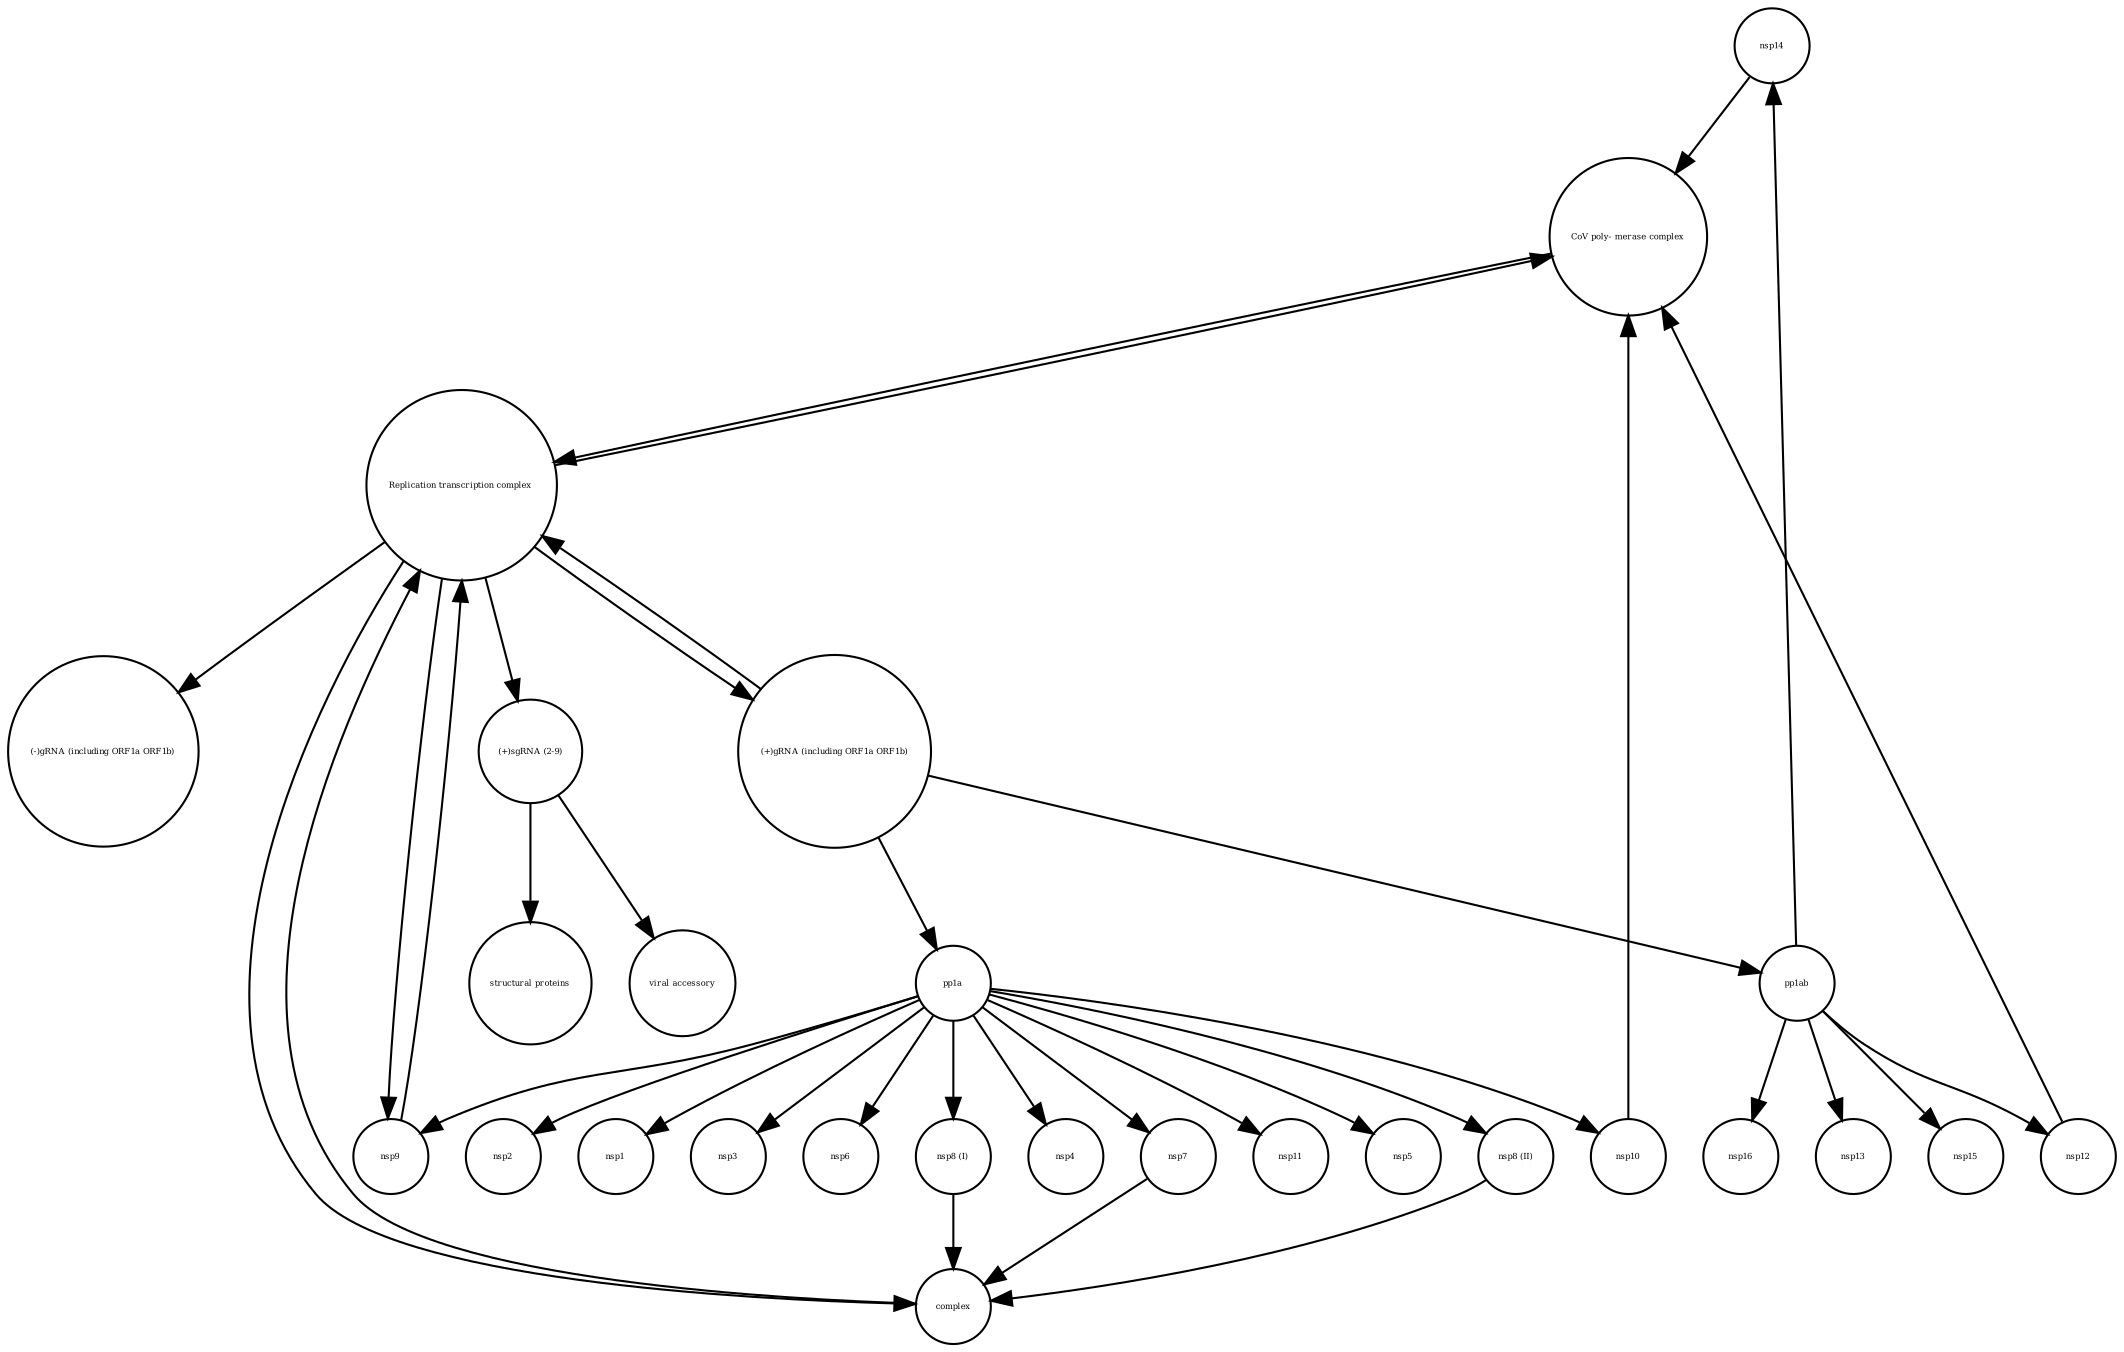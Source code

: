 strict digraph  {
nsp14 [annotation="", bipartite=0, cls=macromolecule, fontsize=4, label=nsp14, shape=circle];
pp1ab [annotation="", bipartite=0, cls=macromolecule, fontsize=4, label=pp1ab, shape=circle];
"CoV poly- merase complex" [annotation="", bipartite=0, cls=complex, fontsize=4, label="CoV poly- merase complex", shape=circle];
nsp1 [annotation="", bipartite=0, cls=macromolecule, fontsize=4, label=nsp1, shape=circle];
nsp3 [annotation="", bipartite=0, cls=macromolecule, fontsize=4, label=nsp3, shape=circle];
nsp7 [annotation="", bipartite=0, cls=macromolecule, fontsize=4, label=nsp7, shape=circle];
"(+)gRNA (including ORF1a ORF1b)" [annotation="", bipartite=0, cls="nucleic acid feature", fontsize=4, label="(+)gRNA (including ORF1a ORF1b)", shape=circle];
nsp16 [annotation="", bipartite=0, cls=macromolecule, fontsize=4, label=nsp16, shape=circle];
nsp6 [annotation="", bipartite=0, cls=macromolecule, fontsize=4, label=nsp6, shape=circle];
nsp13 [annotation="", bipartite=0, cls=macromolecule, fontsize=4, label=nsp13, shape=circle];
nsp15 [annotation="", bipartite=0, cls=macromolecule, fontsize=4, label=nsp15, shape=circle];
nsp4 [annotation="", bipartite=0, cls=macromolecule, fontsize=4, label=nsp4, shape=circle];
"(+)sgRNA (2-9)" [annotation="", bipartite=0, cls="nucleic acid feature", fontsize=4, label="(+)sgRNA (2-9)", shape=circle];
nsp10 [annotation="", bipartite=0, cls=macromolecule, fontsize=4, label=nsp10, shape=circle];
"nsp8 (II)" [annotation="", bipartite=0, cls=macromolecule, fontsize=4, label="nsp8 (II)", shape=circle];
"(-)gRNA (including ORF1a ORF1b)" [annotation="", bipartite=0, cls="nucleic acid feature", fontsize=4, label="(-)gRNA (including ORF1a ORF1b)", shape=circle];
complex [annotation="", bipartite=0, cls=complex, fontsize=4, label=complex, shape=circle];
"nsp8 (I)" [annotation="", bipartite=0, cls=macromolecule, fontsize=4, label="nsp8 (I)", shape=circle];
nsp9 [annotation="", bipartite=0, cls=macromolecule, fontsize=4, label=nsp9, shape=circle];
nsp11 [annotation="", bipartite=0, cls=macromolecule, fontsize=4, label=nsp11, shape=circle];
"viral accessory" [annotation="", bipartite=0, cls=macromolecule, fontsize=4, label="viral accessory", shape=circle];
"Replication transcription complex " [annotation="", bipartite=0, cls=complex, fontsize=4, label="Replication transcription complex ", shape=circle];
nsp5 [annotation="", bipartite=0, cls=macromolecule, fontsize=4, label=nsp5, shape=circle];
nsp12 [annotation="", bipartite=0, cls=macromolecule, fontsize=4, label=nsp12, shape=circle];
nsp2 [annotation="", bipartite=0, cls=macromolecule, fontsize=4, label=nsp2, shape=circle];
"structural proteins" [annotation="", bipartite=0, cls=macromolecule, fontsize=4, label="structural proteins", shape=circle];
pp1a [annotation="", bipartite=0, cls=macromolecule, fontsize=4, label=pp1a, shape=circle];
nsp14 -> "CoV poly- merase complex"  [annotation="", interaction_type=production];
pp1ab -> nsp14  [annotation="", interaction_type=production];
pp1ab -> nsp12  [annotation="", interaction_type=production];
pp1ab -> nsp16  [annotation="", interaction_type=production];
pp1ab -> nsp13  [annotation="", interaction_type=production];
pp1ab -> nsp15  [annotation="", interaction_type=production];
"CoV poly- merase complex" -> "Replication transcription complex "  [annotation="", interaction_type=production];
nsp7 -> complex  [annotation="", interaction_type=production];
"(+)gRNA (including ORF1a ORF1b)" -> pp1a  [annotation="", interaction_type="necessary stimulation"];
"(+)gRNA (including ORF1a ORF1b)" -> pp1ab  [annotation="", interaction_type="necessary stimulation"];
"(+)gRNA (including ORF1a ORF1b)" -> "Replication transcription complex "  [annotation="", interaction_type=production];
"(+)sgRNA (2-9)" -> "viral accessory"  [annotation="", interaction_type="necessary stimulation"];
"(+)sgRNA (2-9)" -> "structural proteins"  [annotation="", interaction_type="necessary stimulation"];
nsp10 -> "CoV poly- merase complex"  [annotation="", interaction_type=production];
"nsp8 (II)" -> complex  [annotation="", interaction_type=production];
complex -> "Replication transcription complex "  [annotation="", interaction_type=production];
"nsp8 (I)" -> complex  [annotation="", interaction_type=production];
nsp9 -> "Replication transcription complex "  [annotation="", interaction_type=production];
"Replication transcription complex " -> "(+)sgRNA (2-9)"  [annotation="", interaction_type="necessary stimulation"];
"Replication transcription complex " -> "(+)gRNA (including ORF1a ORF1b)"  [annotation="", interaction_type=production];
"Replication transcription complex " -> "CoV poly- merase complex"  [annotation="", interaction_type=production];
"Replication transcription complex " -> "(-)gRNA (including ORF1a ORF1b)"  [annotation="", interaction_type=production];
"Replication transcription complex " -> complex  [annotation="", interaction_type=production];
"Replication transcription complex " -> nsp9  [annotation="", interaction_type=production];
nsp12 -> "CoV poly- merase complex"  [annotation="", interaction_type=production];
pp1a -> nsp3  [annotation="", interaction_type=production];
pp1a -> nsp4  [annotation="", interaction_type=production];
pp1a -> nsp11  [annotation="", interaction_type=production];
pp1a -> nsp5  [annotation="", interaction_type=production];
pp1a -> nsp7  [annotation="", interaction_type=production];
pp1a -> nsp6  [annotation="", interaction_type=production];
pp1a -> nsp10  [annotation="", interaction_type=production];
pp1a -> "nsp8 (II)"  [annotation="", interaction_type=production];
pp1a -> nsp2  [annotation="", interaction_type=production];
pp1a -> "nsp8 (I)"  [annotation="", interaction_type=production];
pp1a -> nsp1  [annotation="", interaction_type=production];
pp1a -> nsp9  [annotation="", interaction_type=production];
}
